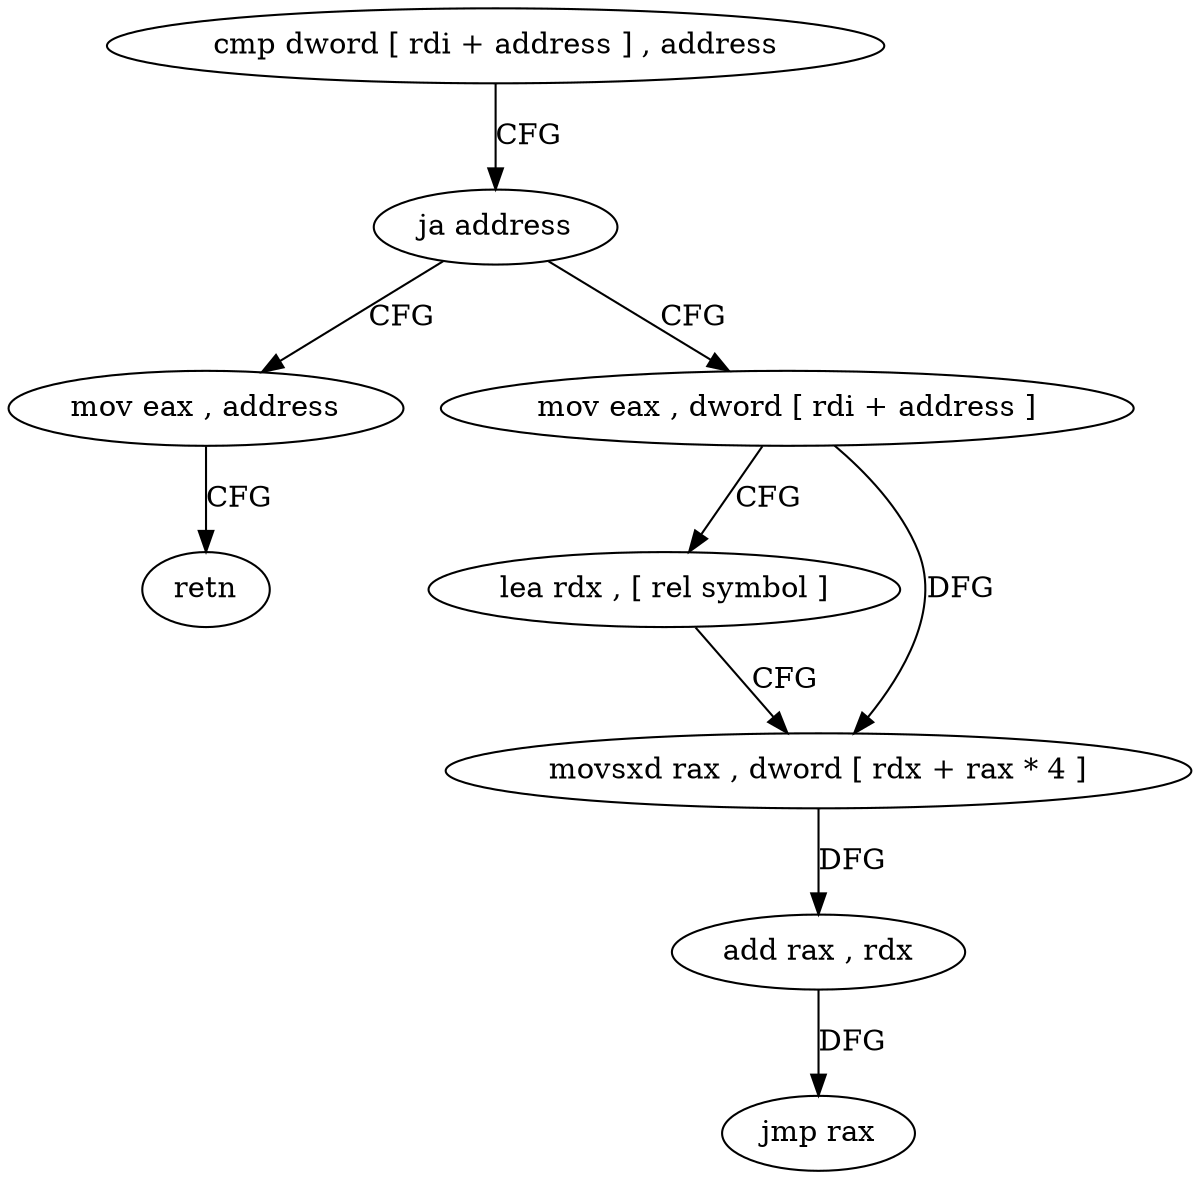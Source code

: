 digraph "func" {
"148760" [label = "cmp dword [ rdi + address ] , address" ]
"148764" [label = "ja address" ]
"148881" [label = "mov eax , address" ]
"148766" [label = "mov eax , dword [ rdi + address ]" ]
"148886" [label = "retn" ]
"148769" [label = "lea rdx , [ rel symbol ]" ]
"148776" [label = "movsxd rax , dword [ rdx + rax * 4 ]" ]
"148780" [label = "add rax , rdx" ]
"148783" [label = "jmp rax" ]
"148760" -> "148764" [ label = "CFG" ]
"148764" -> "148881" [ label = "CFG" ]
"148764" -> "148766" [ label = "CFG" ]
"148881" -> "148886" [ label = "CFG" ]
"148766" -> "148769" [ label = "CFG" ]
"148766" -> "148776" [ label = "DFG" ]
"148769" -> "148776" [ label = "CFG" ]
"148776" -> "148780" [ label = "DFG" ]
"148780" -> "148783" [ label = "DFG" ]
}
